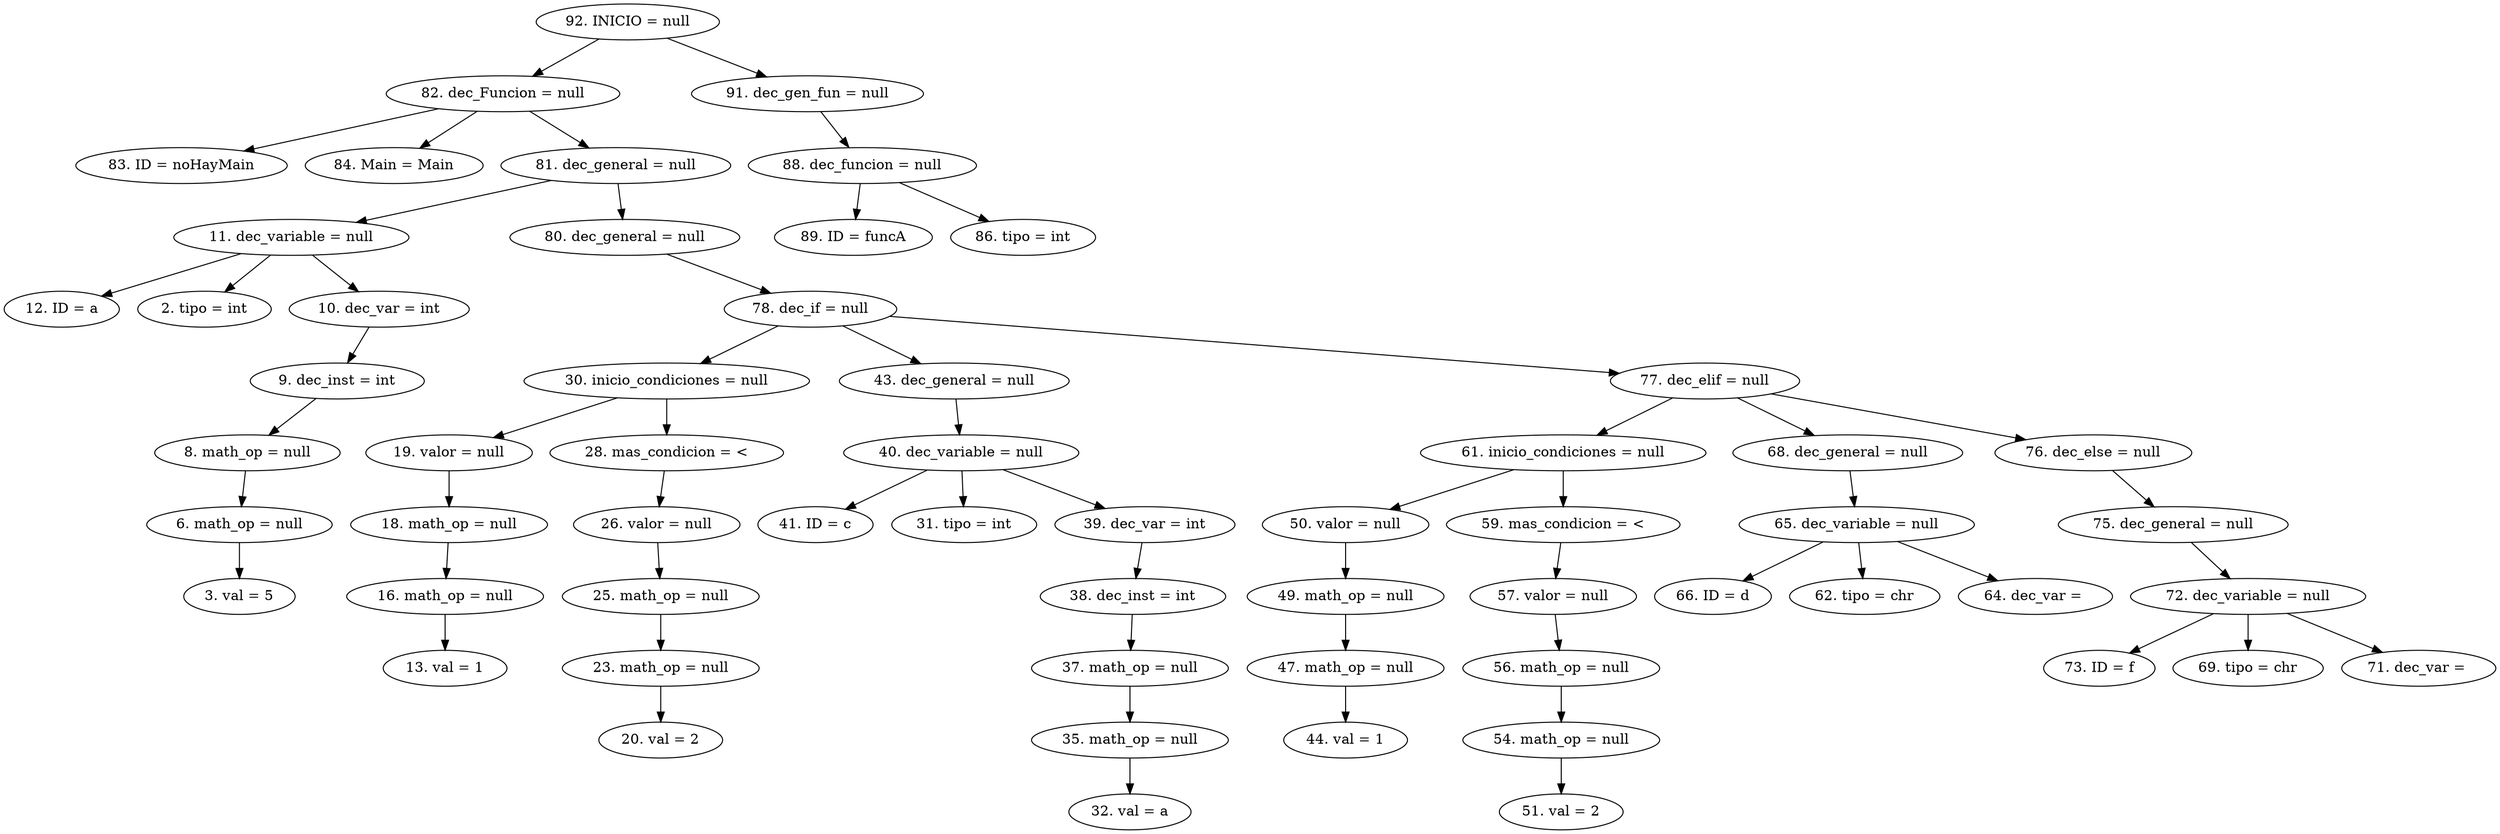 digraph G {
"92. INICIO = null"->"82. dec_Funcion = null"
"82. dec_Funcion = null"->"83. ID = noHayMain"
"82. dec_Funcion = null"->"84. Main = Main"
"82. dec_Funcion = null"->"81. dec_general = null"
"81. dec_general = null"->"11. dec_variable = null"
"11. dec_variable = null"->"12. ID = a"
"11. dec_variable = null"->"2. tipo = int"
"11. dec_variable = null"->"10. dec_var = int"
"10. dec_var = int"->"9. dec_inst = int"
"9. dec_inst = int"->"8. math_op = null"
"8. math_op = null"->"6. math_op = null"
"6. math_op = null"->"3. val = 5"
"81. dec_general = null"->"80. dec_general = null"
"80. dec_general = null"->"78. dec_if = null"
"78. dec_if = null"->"30. inicio_condiciones = null"
"30. inicio_condiciones = null"->"19. valor = null"
"19. valor = null"->"18. math_op = null"
"18. math_op = null"->"16. math_op = null"
"16. math_op = null"->"13. val = 1"
"30. inicio_condiciones = null"->"28. mas_condicion = <"
"28. mas_condicion = <"->"26. valor = null"
"26. valor = null"->"25. math_op = null"
"25. math_op = null"->"23. math_op = null"
"23. math_op = null"->"20. val = 2"
"78. dec_if = null"->"43. dec_general = null"
"43. dec_general = null"->"40. dec_variable = null"
"40. dec_variable = null"->"41. ID = c"
"40. dec_variable = null"->"31. tipo = int"
"40. dec_variable = null"->"39. dec_var = int"
"39. dec_var = int"->"38. dec_inst = int"
"38. dec_inst = int"->"37. math_op = null"
"37. math_op = null"->"35. math_op = null"
"35. math_op = null"->"32. val = a"
"78. dec_if = null"->"77. dec_elif = null"
"77. dec_elif = null"->"61. inicio_condiciones = null"
"61. inicio_condiciones = null"->"50. valor = null"
"50. valor = null"->"49. math_op = null"
"49. math_op = null"->"47. math_op = null"
"47. math_op = null"->"44. val = 1"
"61. inicio_condiciones = null"->"59. mas_condicion = <"
"59. mas_condicion = <"->"57. valor = null"
"57. valor = null"->"56. math_op = null"
"56. math_op = null"->"54. math_op = null"
"54. math_op = null"->"51. val = 2"
"77. dec_elif = null"->"68. dec_general = null"
"68. dec_general = null"->"65. dec_variable = null"
"65. dec_variable = null"->"66. ID = d"
"65. dec_variable = null"->"62. tipo = chr"
"65. dec_variable = null"->"64. dec_var = "
"77. dec_elif = null"->"76. dec_else = null"
"76. dec_else = null"->"75. dec_general = null"
"75. dec_general = null"->"72. dec_variable = null"
"72. dec_variable = null"->"73. ID = f"
"72. dec_variable = null"->"69. tipo = chr"
"72. dec_variable = null"->"71. dec_var = "
"92. INICIO = null"->"91. dec_gen_fun = null"
"91. dec_gen_fun = null"->"88. dec_funcion = null"
"88. dec_funcion = null"->"89. ID = funcA"
"88. dec_funcion = null"->"86. tipo = int"


}
